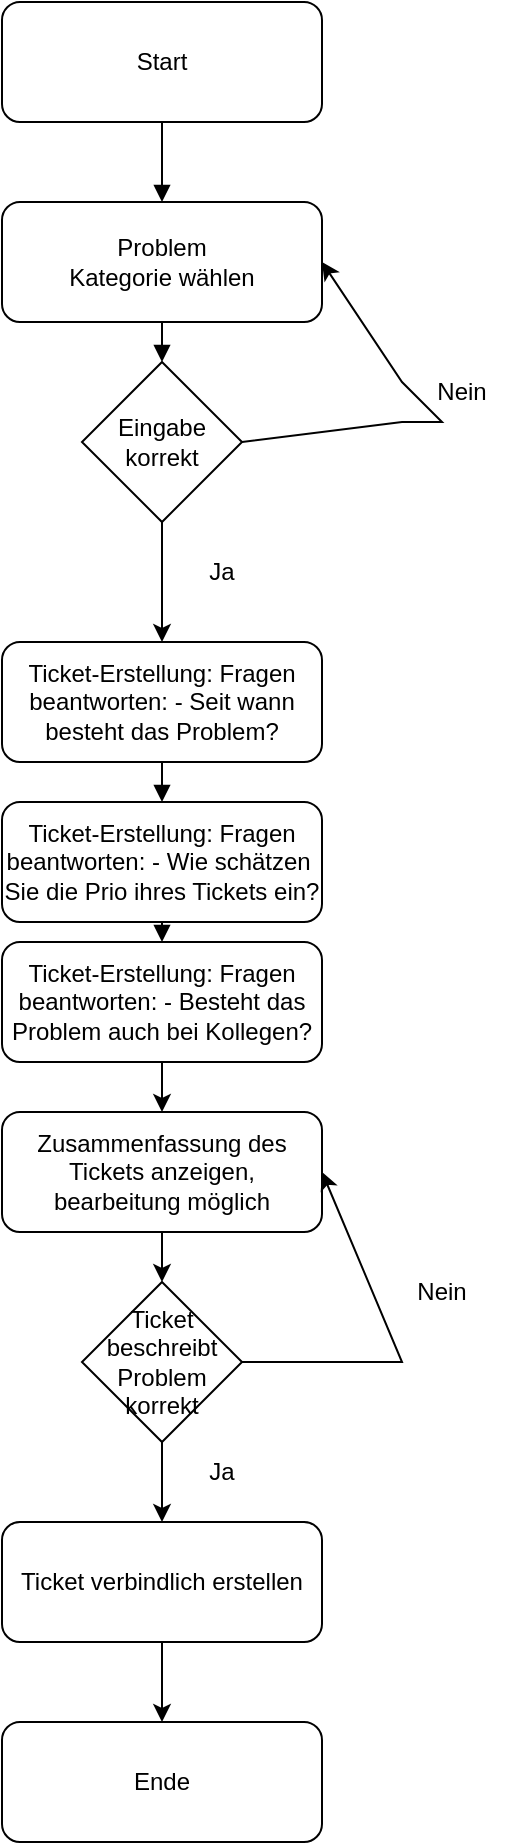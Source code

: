 <mxfile version="22.1.21" type="device">
  <diagram name="Chatbot Ablauf" id="0">
    <mxGraphModel dx="1404" dy="971" grid="1" gridSize="10" guides="1" tooltips="1" connect="1" arrows="1" fold="1" page="1" pageScale="1" pageWidth="827" pageHeight="1169" math="0" shadow="0">
      <root>
        <mxCell id="0" />
        <mxCell id="1" parent="0" />
        <mxCell id="A" value="Start" style="rounded=1;whiteSpace=wrap;html=1;" parent="1" vertex="1">
          <mxGeometry width="160" height="60" as="geometry" />
        </mxCell>
        <mxCell id="B" value="Problem&lt;br&gt;Kategorie wählen" style="rounded=1;whiteSpace=wrap;html=1;" parent="1" vertex="1">
          <mxGeometry y="100" width="160" height="60" as="geometry" />
        </mxCell>
        <mxCell id="C" value="Ticket-Erstellung: Fragen beantworten: - Seit wann besteht das Problem?" style="rounded=1;whiteSpace=wrap;html=1;" parent="1" vertex="1">
          <mxGeometry y="320" width="160" height="60" as="geometry" />
        </mxCell>
        <mxCell id="D" value="Ticket-Erstellung: Fragen beantworten: - Wie schätzen&amp;nbsp; Sie die Prio ihres Tickets ein?" style="rounded=1;whiteSpace=wrap;html=1;" parent="1" vertex="1">
          <mxGeometry y="400" width="160" height="60" as="geometry" />
        </mxCell>
        <mxCell id="E2" value="Ticket-Erstellung: Fragen beantworten: - Besteht das Problem auch bei Kollegen?" style="rounded=1;whiteSpace=wrap;html=1;" parent="1" vertex="1">
          <mxGeometry y="470" width="160" height="60" as="geometry" />
        </mxCell>
        <mxCell id="F" value="Ende" style="rounded=1;whiteSpace=wrap;html=1;" parent="1" vertex="1">
          <mxGeometry y="860" width="160" height="60" as="geometry" />
        </mxCell>
        <mxCell id="e100" value="" style="endArrow=block;" parent="1" source="A" target="B" edge="1">
          <mxGeometry relative="1" as="geometry" />
        </mxCell>
        <mxCell id="e101" value="" style="endArrow=block;entryX=0.5;entryY=0;entryDx=0;entryDy=0;" parent="1" source="B" target="Cn19TpqDhr3LYpxXaRBy-1" edge="1">
          <mxGeometry relative="1" as="geometry" />
        </mxCell>
        <mxCell id="e102" value="" style="endArrow=block;" parent="1" source="C" target="D" edge="1">
          <mxGeometry relative="1" as="geometry" />
        </mxCell>
        <mxCell id="e104" value="" style="endArrow=block;" parent="1" source="D" target="E2" edge="1">
          <mxGeometry relative="1" as="geometry" />
        </mxCell>
        <mxCell id="ycWexZd76hfiVODQHucq-8" value="" style="endArrow=classic;html=1;rounded=0;exitX=0.5;exitY=1;exitDx=0;exitDy=0;entryX=0.5;entryY=0;entryDx=0;entryDy=0;" parent="1" target="Cn19TpqDhr3LYpxXaRBy-2" edge="1" source="ycWexZd76hfiVODQHucq-10">
          <mxGeometry width="50" height="50" relative="1" as="geometry">
            <mxPoint x="80" y="540" as="sourcePoint" />
            <mxPoint x="80" y="590" as="targetPoint" />
          </mxGeometry>
        </mxCell>
        <mxCell id="ycWexZd76hfiVODQHucq-9" value="" style="endArrow=classic;html=1;rounded=0;exitX=0.5;exitY=1;exitDx=0;exitDy=0;entryX=0.5;entryY=0;entryDx=0;entryDy=0;" parent="1" source="E2" edge="1" target="ycWexZd76hfiVODQHucq-10">
          <mxGeometry width="50" height="50" relative="1" as="geometry">
            <mxPoint x="10" y="510" as="sourcePoint" />
            <mxPoint x="80" y="480" as="targetPoint" />
            <Array as="points">
              <mxPoint x="80" y="540" />
            </Array>
          </mxGeometry>
        </mxCell>
        <mxCell id="ycWexZd76hfiVODQHucq-10" value="Zusammenfassung des Tickets anzeigen, bearbeitung möglich" style="rounded=1;whiteSpace=wrap;html=1;" parent="1" vertex="1">
          <mxGeometry y="555" width="160" height="60" as="geometry" />
        </mxCell>
        <mxCell id="ycWexZd76hfiVODQHucq-13" value="Ticket verbindlich erstellen" style="rounded=1;whiteSpace=wrap;html=1;" parent="1" vertex="1">
          <mxGeometry y="760" width="160" height="60" as="geometry" />
        </mxCell>
        <mxCell id="ycWexZd76hfiVODQHucq-14" value="" style="endArrow=classic;html=1;rounded=0;exitX=0.5;exitY=1;exitDx=0;exitDy=0;entryX=0.5;entryY=0;entryDx=0;entryDy=0;" parent="1" source="ycWexZd76hfiVODQHucq-13" target="F" edge="1">
          <mxGeometry width="50" height="50" relative="1" as="geometry">
            <mxPoint x="10" y="500" as="sourcePoint" />
            <mxPoint x="60" y="450" as="targetPoint" />
          </mxGeometry>
        </mxCell>
        <mxCell id="Cn19TpqDhr3LYpxXaRBy-1" value="Eingabe korrekt" style="rhombus;whiteSpace=wrap;html=1;" vertex="1" parent="1">
          <mxGeometry x="40" y="180" width="80" height="80" as="geometry" />
        </mxCell>
        <mxCell id="Cn19TpqDhr3LYpxXaRBy-2" value="Ticket beschreibt Problem korrekt" style="rhombus;whiteSpace=wrap;html=1;" vertex="1" parent="1">
          <mxGeometry x="40" y="640" width="80" height="80" as="geometry" />
        </mxCell>
        <mxCell id="Cn19TpqDhr3LYpxXaRBy-4" value="" style="endArrow=classic;html=1;rounded=0;exitX=0.5;exitY=1;exitDx=0;exitDy=0;entryX=0.5;entryY=0;entryDx=0;entryDy=0;" edge="1" parent="1" source="Cn19TpqDhr3LYpxXaRBy-1" target="C">
          <mxGeometry width="50" height="50" relative="1" as="geometry">
            <mxPoint x="390" y="520" as="sourcePoint" />
            <mxPoint x="440" y="470" as="targetPoint" />
          </mxGeometry>
        </mxCell>
        <mxCell id="Cn19TpqDhr3LYpxXaRBy-5" value="" style="endArrow=classic;html=1;rounded=0;exitX=1;exitY=0.5;exitDx=0;exitDy=0;entryX=1;entryY=0.5;entryDx=0;entryDy=0;" edge="1" parent="1" source="Cn19TpqDhr3LYpxXaRBy-1" target="B">
          <mxGeometry width="50" height="50" relative="1" as="geometry">
            <mxPoint x="390" y="520" as="sourcePoint" />
            <mxPoint x="240" y="160" as="targetPoint" />
            <Array as="points">
              <mxPoint x="200" y="210" />
              <mxPoint x="220" y="210" />
              <mxPoint x="200" y="190" />
            </Array>
          </mxGeometry>
        </mxCell>
        <mxCell id="Cn19TpqDhr3LYpxXaRBy-6" value="Nein" style="text;strokeColor=none;align=center;fillColor=none;html=1;verticalAlign=middle;whiteSpace=wrap;rounded=0;" vertex="1" parent="1">
          <mxGeometry x="200" y="180" width="60" height="30" as="geometry" />
        </mxCell>
        <mxCell id="Cn19TpqDhr3LYpxXaRBy-7" value="Ja" style="text;strokeColor=none;align=center;fillColor=none;html=1;verticalAlign=middle;whiteSpace=wrap;rounded=0;" vertex="1" parent="1">
          <mxGeometry x="80" y="270" width="60" height="30" as="geometry" />
        </mxCell>
        <mxCell id="Cn19TpqDhr3LYpxXaRBy-8" value="" style="endArrow=classic;html=1;rounded=0;exitX=0.5;exitY=1;exitDx=0;exitDy=0;entryX=0.5;entryY=0;entryDx=0;entryDy=0;" edge="1" parent="1" source="Cn19TpqDhr3LYpxXaRBy-2" target="ycWexZd76hfiVODQHucq-13">
          <mxGeometry width="50" height="50" relative="1" as="geometry">
            <mxPoint x="390" y="920" as="sourcePoint" />
            <mxPoint x="440" y="870" as="targetPoint" />
          </mxGeometry>
        </mxCell>
        <mxCell id="Cn19TpqDhr3LYpxXaRBy-9" value="" style="endArrow=classic;html=1;rounded=0;exitX=1;exitY=0.5;exitDx=0;exitDy=0;entryX=1;entryY=0.5;entryDx=0;entryDy=0;" edge="1" parent="1" source="Cn19TpqDhr3LYpxXaRBy-2" target="ycWexZd76hfiVODQHucq-10">
          <mxGeometry width="50" height="50" relative="1" as="geometry">
            <mxPoint x="390" y="920" as="sourcePoint" />
            <mxPoint x="250" y="680" as="targetPoint" />
            <Array as="points">
              <mxPoint x="200" y="680" />
            </Array>
          </mxGeometry>
        </mxCell>
        <mxCell id="Cn19TpqDhr3LYpxXaRBy-10" value="Ja" style="text;strokeColor=none;align=center;fillColor=none;html=1;verticalAlign=middle;whiteSpace=wrap;rounded=0;" vertex="1" parent="1">
          <mxGeometry x="80" y="720" width="60" height="30" as="geometry" />
        </mxCell>
        <mxCell id="Cn19TpqDhr3LYpxXaRBy-11" value="Nein" style="text;strokeColor=none;align=center;fillColor=none;html=1;verticalAlign=middle;whiteSpace=wrap;rounded=0;" vertex="1" parent="1">
          <mxGeometry x="190" y="630" width="60" height="30" as="geometry" />
        </mxCell>
      </root>
    </mxGraphModel>
  </diagram>
</mxfile>
